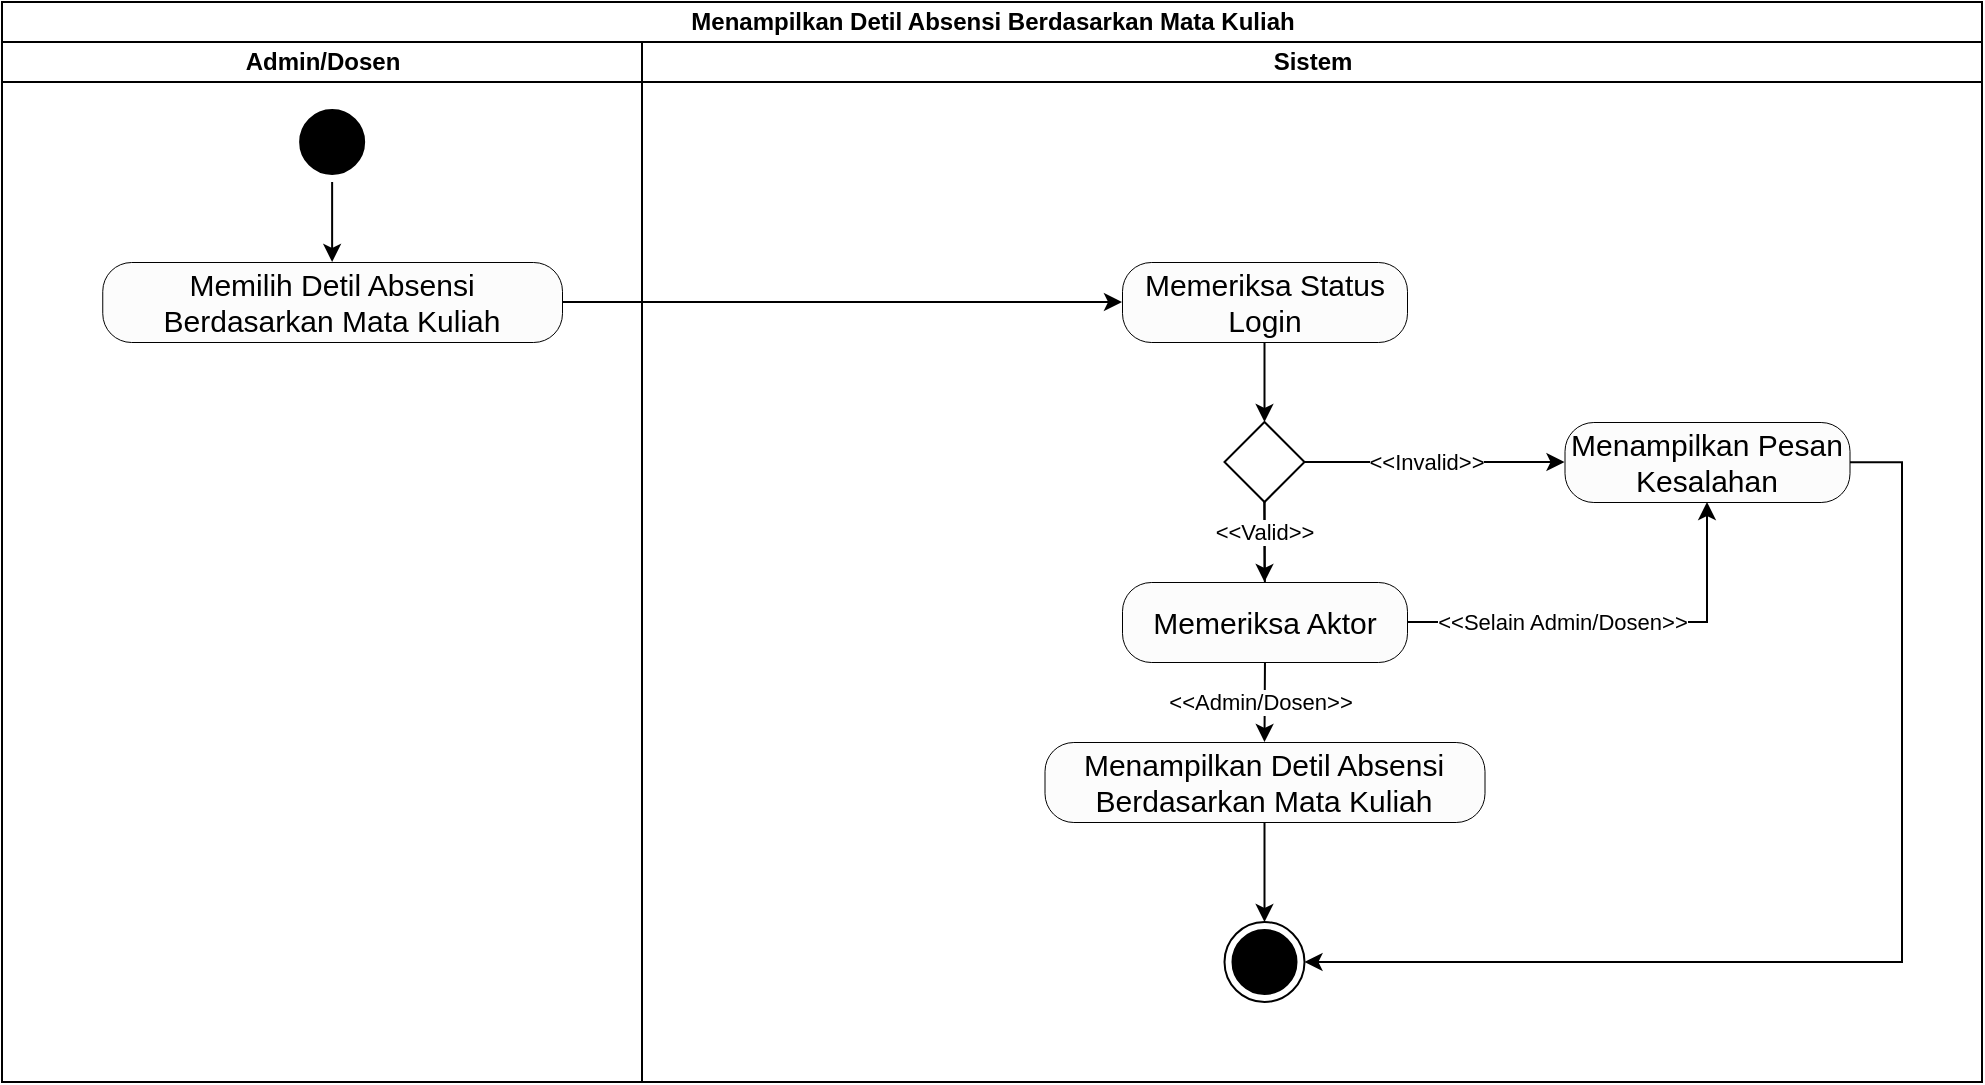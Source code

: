 <mxfile version="23.1.1" type="github">
  <diagram name="Menampilkan Detil Absesni Berdasarkan Mata Kuliah" id="5-7BBZHSPum1tGIYJsKc">
    <mxGraphModel dx="96" dy="1671" grid="1" gridSize="10" guides="1" tooltips="1" connect="1" arrows="1" fold="1" page="1" pageScale="1" pageWidth="850" pageHeight="1100" math="0" shadow="0">
      <root>
        <mxCell id="0" />
        <mxCell id="1" parent="0" />
        <mxCell id="n44TwZKHmZswfRtms-6A-1" value="Menampilkan Detil Absensi Berdasarkan Mata Kuliah" style="swimlane;childLayout=stackLayout;resizeParent=1;resizeParentMax=0;startSize=20;html=1;" vertex="1" parent="1">
          <mxGeometry x="1110" y="-120" width="990" height="540" as="geometry" />
        </mxCell>
        <mxCell id="n44TwZKHmZswfRtms-6A-2" value="Admin/Dosen" style="swimlane;startSize=20;html=1;" vertex="1" parent="n44TwZKHmZswfRtms-6A-1">
          <mxGeometry y="20" width="320" height="520" as="geometry" />
        </mxCell>
        <mxCell id="n44TwZKHmZswfRtms-6A-3" style="edgeStyle=orthogonalEdgeStyle;rounded=0;orthogonalLoop=1;jettySize=auto;html=1;entryX=0.5;entryY=0;entryDx=0;entryDy=0;" edge="1" parent="n44TwZKHmZswfRtms-6A-2" source="n44TwZKHmZswfRtms-6A-4" target="n44TwZKHmZswfRtms-6A-5">
          <mxGeometry relative="1" as="geometry" />
        </mxCell>
        <mxCell id="n44TwZKHmZswfRtms-6A-4" value="" style="ellipse;html=1;shape=startState;fillColor=#000000;strokeColor=#000000;" vertex="1" parent="n44TwZKHmZswfRtms-6A-2">
          <mxGeometry x="145.07" y="30" width="40" height="40" as="geometry" />
        </mxCell>
        <mxCell id="n44TwZKHmZswfRtms-6A-5" value="Memilih&amp;nbsp;Detil Absensi Berdasarkan Mata Kuliah" style="rounded=1;whiteSpace=wrap;html=1;fillColor=#FCFCFC;arcSize=36;strokeWidth=0.5;fontSize=15;" vertex="1" parent="n44TwZKHmZswfRtms-6A-2">
          <mxGeometry x="50.13" y="110" width="229.87" height="40" as="geometry" />
        </mxCell>
        <mxCell id="n44TwZKHmZswfRtms-6A-6" style="edgeStyle=orthogonalEdgeStyle;rounded=0;orthogonalLoop=1;jettySize=auto;html=1;entryX=0;entryY=0.5;entryDx=0;entryDy=0;exitX=1;exitY=0.5;exitDx=0;exitDy=0;" edge="1" parent="n44TwZKHmZswfRtms-6A-1" source="n44TwZKHmZswfRtms-6A-5" target="n44TwZKHmZswfRtms-6A-13">
          <mxGeometry relative="1" as="geometry">
            <mxPoint x="330" y="150" as="sourcePoint" />
            <mxPoint x="560.0" y="150" as="targetPoint" />
          </mxGeometry>
        </mxCell>
        <mxCell id="n44TwZKHmZswfRtms-6A-7" value="Sistem" style="swimlane;startSize=20;html=1;" vertex="1" parent="n44TwZKHmZswfRtms-6A-1">
          <mxGeometry x="320" y="20" width="670" height="520" as="geometry" />
        </mxCell>
        <mxCell id="n44TwZKHmZswfRtms-6A-8" value="&amp;lt;&amp;lt;Valid&amp;gt;&amp;gt;" style="edgeStyle=orthogonalEdgeStyle;rounded=0;orthogonalLoop=1;jettySize=auto;html=1;entryX=0.5;entryY=0;entryDx=0;entryDy=0;" edge="1" parent="n44TwZKHmZswfRtms-6A-7" target="n44TwZKHmZswfRtms-6A-12">
          <mxGeometry relative="1" as="geometry">
            <mxPoint x="311.25" y="270" as="targetPoint" />
            <mxPoint x="311.133" y="229.883" as="sourcePoint" />
          </mxGeometry>
        </mxCell>
        <mxCell id="n44TwZKHmZswfRtms-6A-9" style="edgeStyle=orthogonalEdgeStyle;rounded=0;orthogonalLoop=1;jettySize=auto;html=1;entryX=1;entryY=0.5;entryDx=0;entryDy=0;" edge="1" parent="n44TwZKHmZswfRtms-6A-7" target="n44TwZKHmZswfRtms-6A-10">
          <mxGeometry relative="1" as="geometry">
            <Array as="points">
              <mxPoint x="630" y="210" />
              <mxPoint x="630" y="460" />
            </Array>
            <mxPoint x="603.75" y="210.067" as="sourcePoint" />
          </mxGeometry>
        </mxCell>
        <mxCell id="n44TwZKHmZswfRtms-6A-10" value="" style="ellipse;html=1;shape=endState;fillColor=#000000;strokeColor=#000000;" vertex="1" parent="n44TwZKHmZswfRtms-6A-7">
          <mxGeometry x="291.25" y="440" width="40" height="40" as="geometry" />
        </mxCell>
        <mxCell id="n44TwZKHmZswfRtms-6A-11" style="edgeStyle=orthogonalEdgeStyle;rounded=0;orthogonalLoop=1;jettySize=auto;html=1;entryX=0.5;entryY=0;entryDx=0;entryDy=0;" edge="1" parent="n44TwZKHmZswfRtms-6A-7" source="n44TwZKHmZswfRtms-6A-12" target="n44TwZKHmZswfRtms-6A-10">
          <mxGeometry relative="1" as="geometry" />
        </mxCell>
        <mxCell id="n44TwZKHmZswfRtms-6A-12" value="Menampilkan&amp;nbsp;Detil Absensi Berdasarkan Mata Kuliah" style="rounded=1;whiteSpace=wrap;html=1;fillColor=#FCFCFC;arcSize=36;strokeWidth=0.5;fontSize=15;" vertex="1" parent="n44TwZKHmZswfRtms-6A-7">
          <mxGeometry x="201.25" y="350" width="220" height="40" as="geometry" />
        </mxCell>
        <mxCell id="n44TwZKHmZswfRtms-6A-13" value="Memeriksa Status Login" style="rounded=1;whiteSpace=wrap;html=1;fillColor=#FCFCFC;arcSize=36;strokeWidth=0.5;fontSize=15;" vertex="1" parent="n44TwZKHmZswfRtms-6A-7">
          <mxGeometry x="240.0" y="110" width="142.5" height="40" as="geometry" />
        </mxCell>
        <mxCell id="n44TwZKHmZswfRtms-6A-14" value="" style="rhombus;" vertex="1" parent="n44TwZKHmZswfRtms-6A-7">
          <mxGeometry x="291.25" y="190" width="40" height="40" as="geometry" />
        </mxCell>
        <mxCell id="n44TwZKHmZswfRtms-6A-15" style="edgeStyle=orthogonalEdgeStyle;rounded=0;orthogonalLoop=1;jettySize=auto;html=1;entryX=0.5;entryY=0;entryDx=0;entryDy=0;" edge="1" parent="n44TwZKHmZswfRtms-6A-7" source="n44TwZKHmZswfRtms-6A-13" target="n44TwZKHmZswfRtms-6A-14">
          <mxGeometry relative="1" as="geometry" />
        </mxCell>
        <mxCell id="n44TwZKHmZswfRtms-6A-16" value="Memeriksa Aktor" style="rounded=1;whiteSpace=wrap;html=1;fillColor=#FCFCFC;arcSize=36;strokeWidth=0.5;fontSize=15;" vertex="1" parent="n44TwZKHmZswfRtms-6A-7">
          <mxGeometry x="240.0" y="270" width="142.5" height="40" as="geometry" />
        </mxCell>
        <mxCell id="n44TwZKHmZswfRtms-6A-17" value="&amp;lt;&amp;lt;Admin/Dosen&amp;gt;&amp;gt;" style="edgeStyle=orthogonalEdgeStyle;rounded=0;orthogonalLoop=1;jettySize=auto;html=1;entryX=0.5;entryY=0;entryDx=0;entryDy=0;" edge="1" parent="n44TwZKHmZswfRtms-6A-7" source="n44TwZKHmZswfRtms-6A-14" target="n44TwZKHmZswfRtms-6A-16">
          <mxGeometry x="1" y="-60" relative="1" as="geometry">
            <Array as="points">
              <mxPoint x="311.25" y="240" />
              <mxPoint x="311.25" y="240" />
            </Array>
            <mxPoint x="58" y="60" as="offset" />
          </mxGeometry>
        </mxCell>
        <mxCell id="n44TwZKHmZswfRtms-6A-18" value="&amp;lt;&amp;lt;Valid&amp;gt;&amp;gt;" style="edgeLabel;html=1;align=center;verticalAlign=middle;resizable=0;points=[];" connectable="0" vertex="1" parent="n44TwZKHmZswfRtms-6A-17">
          <mxGeometry x="-0.264" y="-1" relative="1" as="geometry">
            <mxPoint as="offset" />
          </mxGeometry>
        </mxCell>
        <mxCell id="n44TwZKHmZswfRtms-6A-19" value="Menampilkan Pesan Kesalahan" style="rounded=1;whiteSpace=wrap;html=1;fillColor=#FCFCFC;arcSize=36;strokeWidth=0.5;fontSize=15;" vertex="1" parent="n44TwZKHmZswfRtms-6A-7">
          <mxGeometry x="461.25" y="190" width="142.5" height="40" as="geometry" />
        </mxCell>
        <mxCell id="n44TwZKHmZswfRtms-6A-20" style="edgeStyle=orthogonalEdgeStyle;rounded=0;orthogonalLoop=1;jettySize=auto;html=1;entryX=0;entryY=0.5;entryDx=0;entryDy=0;" edge="1" parent="n44TwZKHmZswfRtms-6A-7" source="n44TwZKHmZswfRtms-6A-14" target="n44TwZKHmZswfRtms-6A-19">
          <mxGeometry relative="1" as="geometry" />
        </mxCell>
        <mxCell id="n44TwZKHmZswfRtms-6A-21" value="&amp;lt;&amp;lt;Invalid&amp;gt;&amp;gt;" style="edgeLabel;html=1;align=center;verticalAlign=middle;resizable=0;points=[];" connectable="0" vertex="1" parent="n44TwZKHmZswfRtms-6A-20">
          <mxGeometry x="-0.381" y="2" relative="1" as="geometry">
            <mxPoint x="20" y="2" as="offset" />
          </mxGeometry>
        </mxCell>
        <mxCell id="n44TwZKHmZswfRtms-6A-22" style="edgeStyle=orthogonalEdgeStyle;rounded=0;orthogonalLoop=1;jettySize=auto;html=1;entryX=0.5;entryY=1;entryDx=0;entryDy=0;" edge="1" parent="n44TwZKHmZswfRtms-6A-7" source="n44TwZKHmZswfRtms-6A-16" target="n44TwZKHmZswfRtms-6A-19">
          <mxGeometry relative="1" as="geometry" />
        </mxCell>
        <mxCell id="n44TwZKHmZswfRtms-6A-23" value="&amp;lt;&amp;lt;Selain Admin/Dosen&amp;gt;&amp;gt;" style="edgeLabel;html=1;align=center;verticalAlign=middle;resizable=0;points=[];" connectable="0" vertex="1" parent="n44TwZKHmZswfRtms-6A-22">
          <mxGeometry x="-0.595" relative="1" as="geometry">
            <mxPoint x="35" as="offset" />
          </mxGeometry>
        </mxCell>
      </root>
    </mxGraphModel>
  </diagram>
</mxfile>
